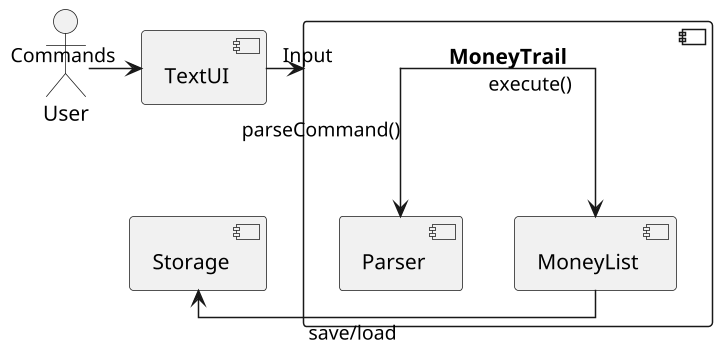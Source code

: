 @startuml MoneyTrail_Component
scale 1.5
skinparam monochrome true
skinparam linetype ortho

actor User
component "MoneyTrail" {
  component Parser
  component MoneyList
}
component TextUI
component Storage

User -right-> TextUI : "Commands"
TextUI -right-> "MoneyTrail" : "Input"
"MoneyTrail" -down-> Parser : "parseCommand()"
"MoneyTrail" -down-> MoneyList : "execute()"
MoneyList -left-> Storage : "save/load"
@enduml